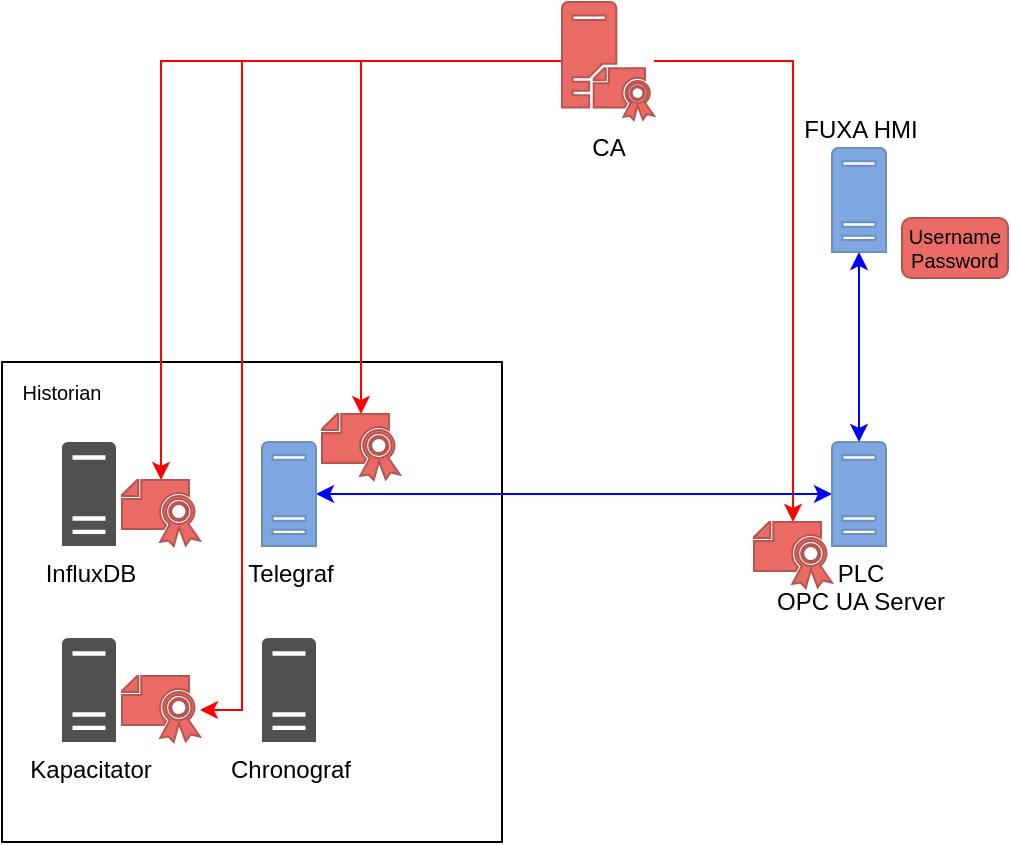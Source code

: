 <mxfile version="17.1.3" type="device"><diagram id="l8hXMBHkgcEJcSW0mbfh" name="Page-1"><mxGraphModel dx="1237" dy="787" grid="1" gridSize="10" guides="1" tooltips="1" connect="1" arrows="1" fold="1" page="1" pageScale="1" pageWidth="1169" pageHeight="827" math="0" shadow="0"><root><mxCell id="0"/><mxCell id="1" parent="0"/><mxCell id="m44IqGbICJb-f0Cx_jhX-18" value="" style="rounded=0;whiteSpace=wrap;html=1;fillColor=none;" parent="1" vertex="1"><mxGeometry x="170" y="380" width="250" height="240" as="geometry"/></mxCell><mxCell id="m44IqGbICJb-f0Cx_jhX-37" style="edgeStyle=orthogonalEdgeStyle;rounded=0;orthogonalLoop=1;jettySize=auto;html=1;fontSize=10;strokeColor=#FF0000;" parent="1" source="m44IqGbICJb-f0Cx_jhX-7" target="m44IqGbICJb-f0Cx_jhX-16" edge="1"><mxGeometry relative="1" as="geometry"/></mxCell><mxCell id="m44IqGbICJb-f0Cx_jhX-39" style="edgeStyle=orthogonalEdgeStyle;rounded=0;orthogonalLoop=1;jettySize=auto;html=1;fontSize=10;strokeColor=#FF0000;" parent="1" source="m44IqGbICJb-f0Cx_jhX-7" target="m44IqGbICJb-f0Cx_jhX-38" edge="1"><mxGeometry relative="1" as="geometry"/></mxCell><mxCell id="m44IqGbICJb-f0Cx_jhX-40" style="edgeStyle=orthogonalEdgeStyle;rounded=0;orthogonalLoop=1;jettySize=auto;html=1;fontSize=10;strokeColor=#FF0000;" parent="1" source="m44IqGbICJb-f0Cx_jhX-7" target="m44IqGbICJb-f0Cx_jhX-15" edge="1"><mxGeometry relative="1" as="geometry"/></mxCell><mxCell id="m44IqGbICJb-f0Cx_jhX-45" style="edgeStyle=orthogonalEdgeStyle;rounded=0;orthogonalLoop=1;jettySize=auto;html=1;fontSize=10;startArrow=none;startFill=0;strokeColor=#FF0000;" parent="1" source="m44IqGbICJb-f0Cx_jhX-7" target="m44IqGbICJb-f0Cx_jhX-17" edge="1"><mxGeometry relative="1" as="geometry"><Array as="points"><mxPoint x="290" y="229"/><mxPoint x="290" y="554"/></Array></mxGeometry></mxCell><mxCell id="m44IqGbICJb-f0Cx_jhX-7" value="&lt;div&gt;CA&lt;/div&gt;&lt;div&gt;&lt;br&gt;&lt;/div&gt;" style="sketch=0;pointerEvents=1;shadow=0;dashed=0;html=1;strokeColor=#b85450;fillColor=#EA6B66;labelPosition=center;verticalLabelPosition=bottom;verticalAlign=top;outlineConnect=0;align=center;shape=mxgraph.office.servers.certificate_authority;" parent="1" vertex="1"><mxGeometry x="450" y="200" width="46" height="59" as="geometry"/></mxCell><mxCell id="m44IqGbICJb-f0Cx_jhX-10" value="Kapacitator" style="sketch=0;pointerEvents=1;shadow=0;dashed=0;html=1;strokeColor=none;labelPosition=center;verticalLabelPosition=bottom;verticalAlign=top;outlineConnect=0;align=center;shape=mxgraph.office.servers.physical_host;fillColor=#505050;" parent="1" vertex="1"><mxGeometry x="200" y="518" width="27" height="52" as="geometry"/></mxCell><mxCell id="m44IqGbICJb-f0Cx_jhX-36" style="edgeStyle=orthogonalEdgeStyle;rounded=0;orthogonalLoop=1;jettySize=auto;html=1;fontSize=10;startArrow=classic;startFill=1;strokeColor=#0000FF;" parent="1" source="m44IqGbICJb-f0Cx_jhX-11" target="m44IqGbICJb-f0Cx_jhX-14" edge="1"><mxGeometry relative="1" as="geometry"/></mxCell><mxCell id="m44IqGbICJb-f0Cx_jhX-11" value="Telegraf" style="sketch=0;pointerEvents=1;shadow=0;dashed=0;html=1;strokeColor=#6c8ebf;labelPosition=center;verticalLabelPosition=bottom;verticalAlign=top;outlineConnect=0;align=center;shape=mxgraph.office.servers.physical_host;fillColor=#7EA6E0;" parent="1" vertex="1"><mxGeometry x="300" y="420" width="27" height="52" as="geometry"/></mxCell><mxCell id="m44IqGbICJb-f0Cx_jhX-12" value="InfluxDB" style="sketch=0;pointerEvents=1;shadow=0;dashed=0;html=1;strokeColor=none;labelPosition=center;verticalLabelPosition=bottom;verticalAlign=top;outlineConnect=0;align=center;shape=mxgraph.office.servers.physical_host;fillColor=#505050;" parent="1" vertex="1"><mxGeometry x="200" y="420" width="27" height="52" as="geometry"/></mxCell><mxCell id="m44IqGbICJb-f0Cx_jhX-13" value="Chronograf" style="sketch=0;pointerEvents=1;shadow=0;dashed=0;html=1;strokeColor=none;labelPosition=center;verticalLabelPosition=bottom;verticalAlign=top;outlineConnect=0;align=center;shape=mxgraph.office.servers.physical_host;fillColor=#505050;" parent="1" vertex="1"><mxGeometry x="300" y="518" width="27" height="52" as="geometry"/></mxCell><mxCell id="m44IqGbICJb-f0Cx_jhX-14" value="PLC&lt;br&gt;OPC UA Server" style="sketch=0;pointerEvents=1;shadow=0;dashed=0;html=1;strokeColor=#6c8ebf;labelPosition=center;verticalLabelPosition=bottom;verticalAlign=top;outlineConnect=0;align=center;shape=mxgraph.office.servers.physical_host;fillColor=#7EA6E0;" parent="1" vertex="1"><mxGeometry x="585" y="420" width="27" height="52" as="geometry"/></mxCell><mxCell id="m44IqGbICJb-f0Cx_jhX-15" value="" style="sketch=0;pointerEvents=1;shadow=0;dashed=0;html=1;strokeColor=#b85450;fillColor=#EA6B66;labelPosition=center;verticalLabelPosition=bottom;verticalAlign=top;outlineConnect=0;align=center;shape=mxgraph.office.security.certificate;" parent="1" vertex="1"><mxGeometry x="330" y="406" width="39" height="33" as="geometry"/></mxCell><mxCell id="m44IqGbICJb-f0Cx_jhX-16" value="" style="sketch=0;pointerEvents=1;shadow=0;dashed=0;html=1;strokeColor=#b85450;fillColor=#EA6B66;labelPosition=center;verticalLabelPosition=bottom;verticalAlign=top;outlineConnect=0;align=center;shape=mxgraph.office.security.certificate;" parent="1" vertex="1"><mxGeometry x="230" y="439" width="39" height="33" as="geometry"/></mxCell><mxCell id="m44IqGbICJb-f0Cx_jhX-17" value="" style="sketch=0;pointerEvents=1;shadow=0;dashed=0;html=1;strokeColor=#b85450;fillColor=#EA6B66;labelPosition=center;verticalLabelPosition=bottom;verticalAlign=top;outlineConnect=0;align=center;shape=mxgraph.office.security.certificate;" parent="1" vertex="1"><mxGeometry x="230" y="537" width="39" height="33" as="geometry"/></mxCell><mxCell id="m44IqGbICJb-f0Cx_jhX-31" value="" style="edgeStyle=orthogonalEdgeStyle;rounded=0;orthogonalLoop=1;jettySize=auto;html=1;fontSize=10;strokeColor=#0000FF;startArrow=classic;startFill=1;" parent="1" source="m44IqGbICJb-f0Cx_jhX-19" target="m44IqGbICJb-f0Cx_jhX-14" edge="1"><mxGeometry relative="1" as="geometry"/></mxCell><mxCell id="m44IqGbICJb-f0Cx_jhX-19" value="FUXA HMI" style="sketch=0;pointerEvents=1;shadow=0;dashed=0;html=1;strokeColor=#6c8ebf;labelPosition=center;verticalLabelPosition=top;verticalAlign=bottom;outlineConnect=0;align=center;shape=mxgraph.office.servers.physical_host;fillColor=#7EA6E0;" parent="1" vertex="1"><mxGeometry x="585" y="273" width="27" height="52" as="geometry"/></mxCell><mxCell id="m44IqGbICJb-f0Cx_jhX-21" value="&lt;font style=&quot;font-size: 10px;&quot;&gt;Username&lt;br style=&quot;font-size: 10px;&quot;&gt;Password&lt;/font&gt;" style="rounded=1;whiteSpace=wrap;html=1;fillColor=#EA6B66;fontSize=10;strokeColor=#b85450;" parent="1" vertex="1"><mxGeometry x="620" y="308" width="53" height="30" as="geometry"/></mxCell><mxCell id="m44IqGbICJb-f0Cx_jhX-38" value="" style="sketch=0;pointerEvents=1;shadow=0;dashed=0;html=1;strokeColor=#b85450;fillColor=#EA6B66;labelPosition=center;verticalLabelPosition=bottom;verticalAlign=top;outlineConnect=0;align=center;shape=mxgraph.office.security.certificate;fontSize=10;" parent="1" vertex="1"><mxGeometry x="546" y="460" width="39" height="33" as="geometry"/></mxCell><mxCell id="m44IqGbICJb-f0Cx_jhX-44" value="Historian" style="text;html=1;strokeColor=none;fillColor=none;align=center;verticalAlign=middle;whiteSpace=wrap;rounded=0;fontSize=10;" parent="1" vertex="1"><mxGeometry x="170" y="380" width="60" height="30" as="geometry"/></mxCell></root></mxGraphModel></diagram></mxfile>